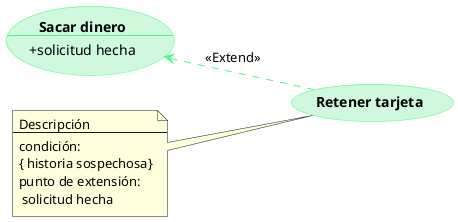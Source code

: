 
@startuml
skinparam usecase {
BackgroundColor #CFF8DC
BorderColor #4CF885
ArrowColor #4CF885
}

left to right direction
usecase UC1 as "**Sacar dinero**
--
+solicitud hecha"

usecase "**Retener tarjeta**" as UC2
UC1 <.. UC2 : <<Extend>>

note left of UC2
Descripción
--
condición:
{ historia sospechosa}
punto de extensión:
 solicitud hecha
end note
@enduml